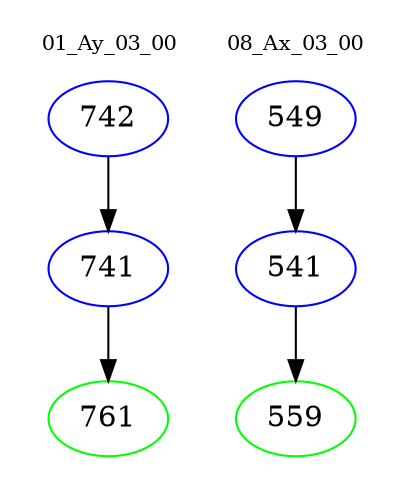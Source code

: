 digraph{
subgraph cluster_0 {
color = white
label = "01_Ay_03_00";
fontsize=10;
T0_742 [label="742", color="blue"]
T0_742 -> T0_741 [color="black"]
T0_741 [label="741", color="blue"]
T0_741 -> T0_761 [color="black"]
T0_761 [label="761", color="green"]
}
subgraph cluster_1 {
color = white
label = "08_Ax_03_00";
fontsize=10;
T1_549 [label="549", color="blue"]
T1_549 -> T1_541 [color="black"]
T1_541 [label="541", color="blue"]
T1_541 -> T1_559 [color="black"]
T1_559 [label="559", color="green"]
}
}
